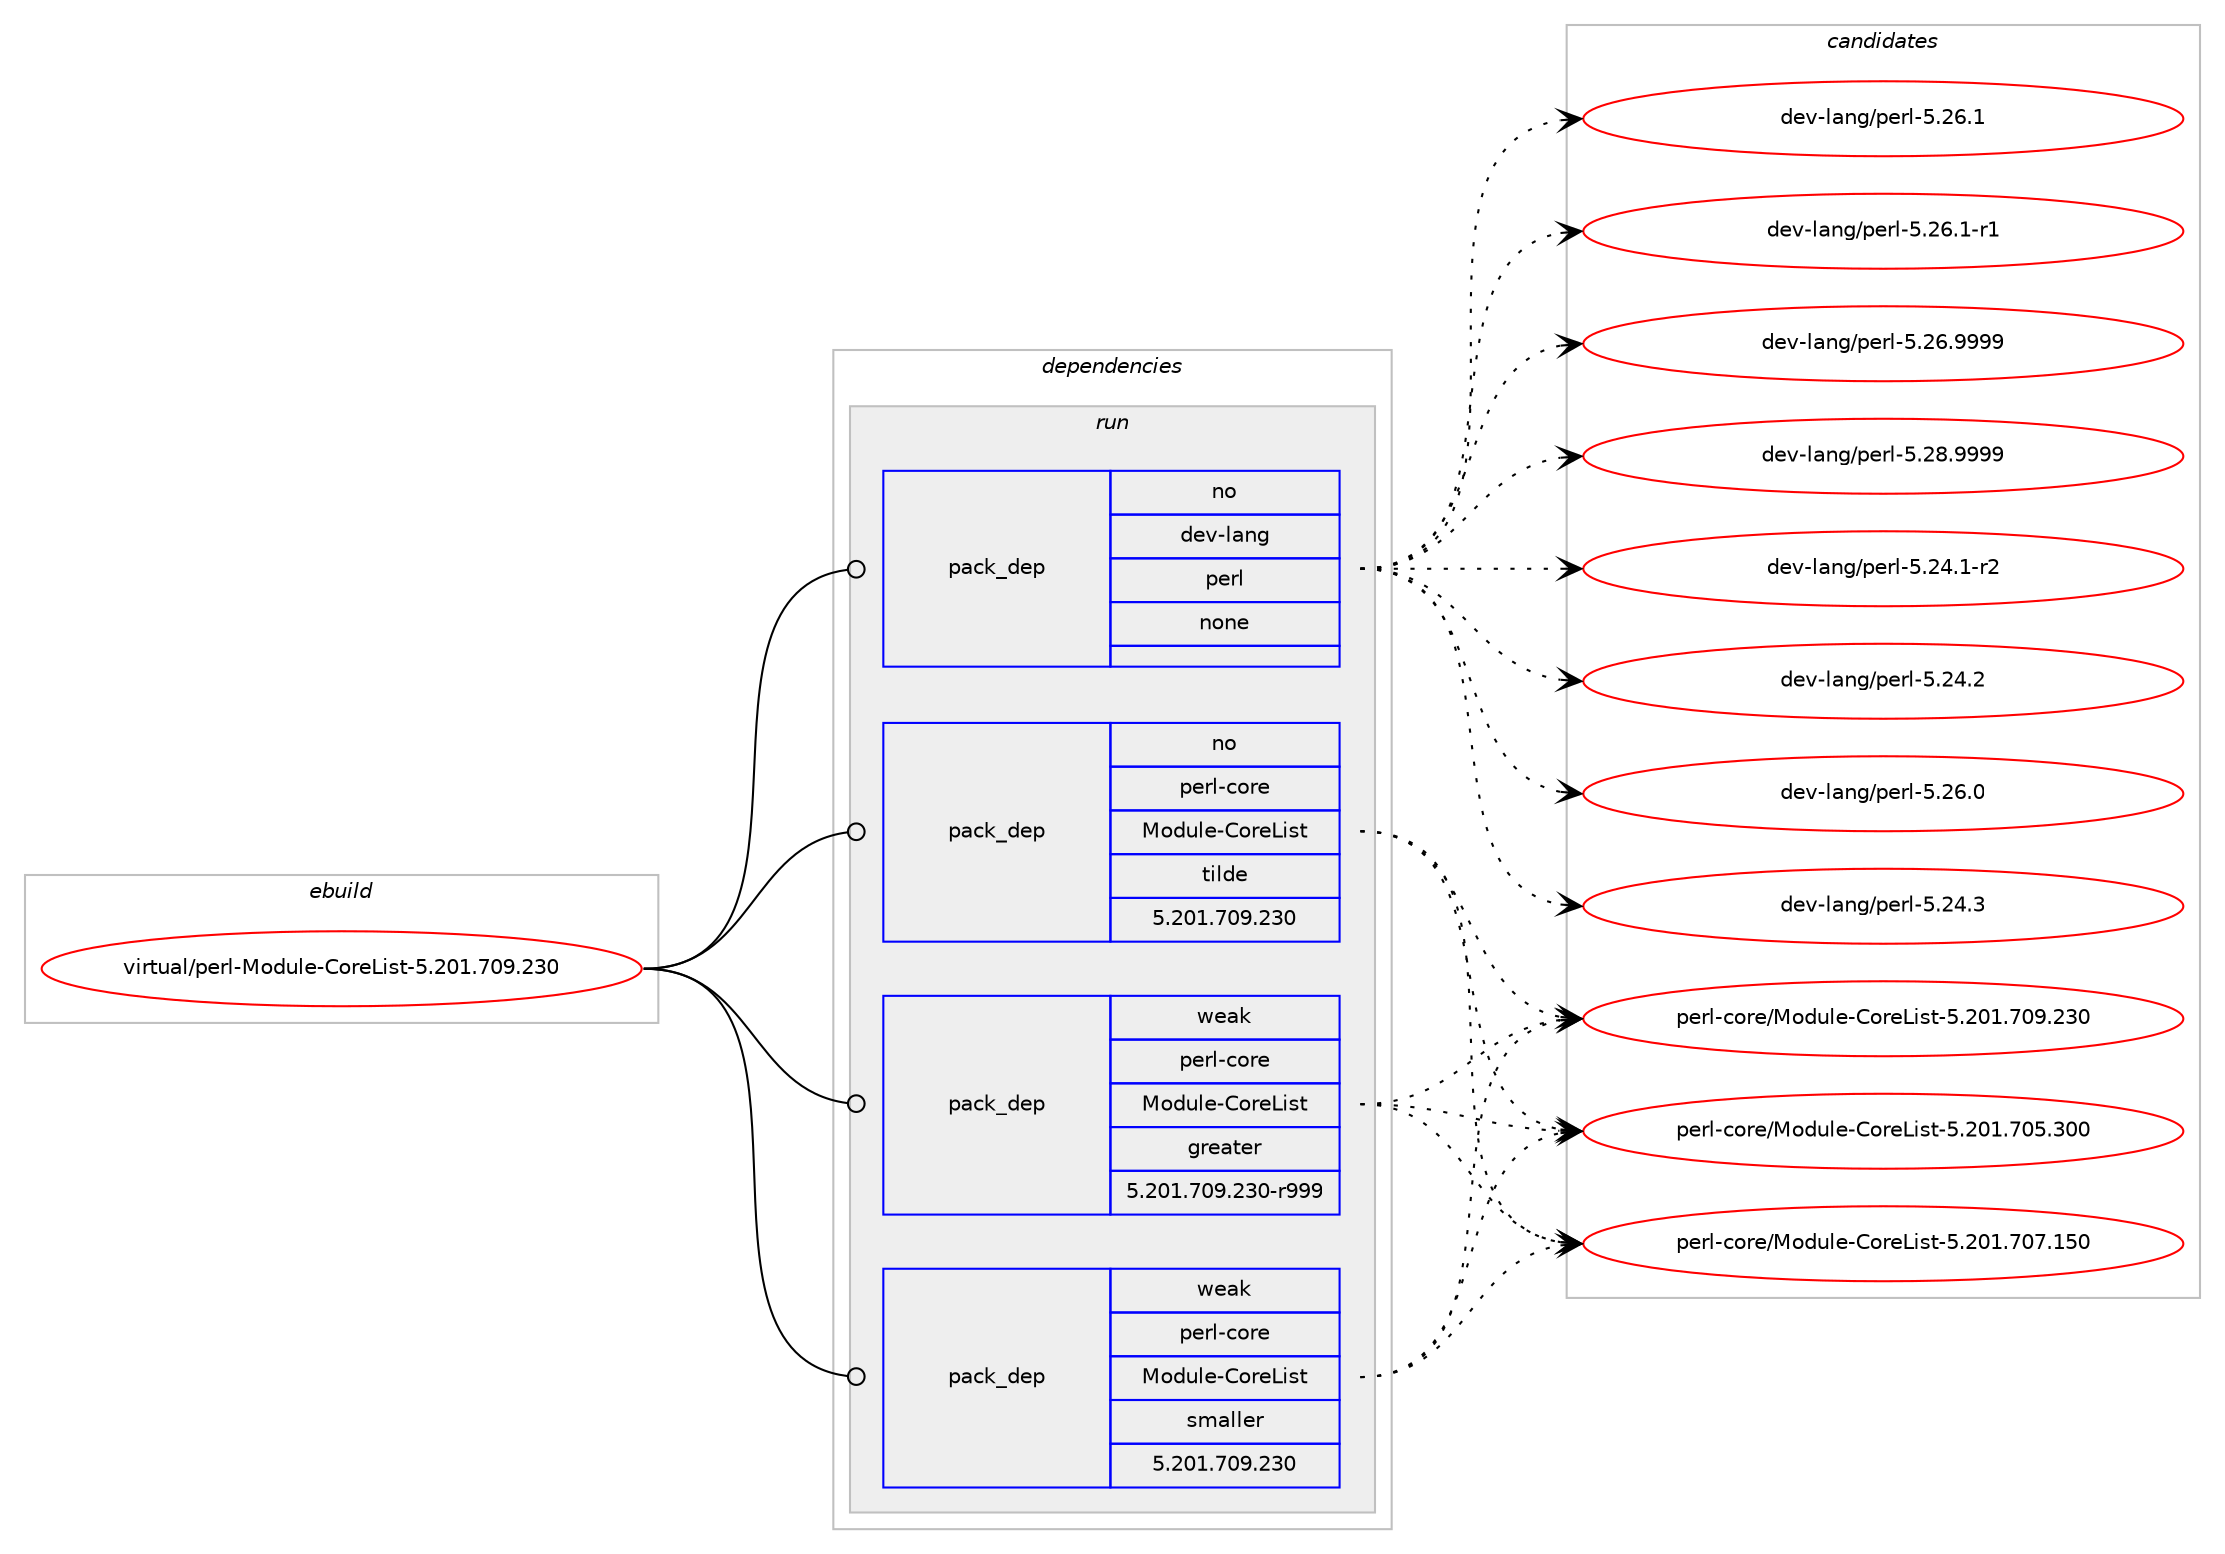 digraph prolog {

# *************
# Graph options
# *************

newrank=true;
concentrate=true;
compound=true;
graph [rankdir=LR,fontname=Helvetica,fontsize=10,ranksep=1.5];#, ranksep=2.5, nodesep=0.2];
edge  [arrowhead=vee];
node  [fontname=Helvetica,fontsize=10];

# **********
# The ebuild
# **********

subgraph cluster_leftcol {
color=gray;
rank=same;
label=<<i>ebuild</i>>;
id [label="virtual/perl-Module-CoreList-5.201.709.230", color=red, width=4, href="../virtual/perl-Module-CoreList-5.201.709.230.svg"];
}

# ****************
# The dependencies
# ****************

subgraph cluster_midcol {
color=gray;
label=<<i>dependencies</i>>;
subgraph cluster_compile {
fillcolor="#eeeeee";
style=filled;
label=<<i>compile</i>>;
}
subgraph cluster_compileandrun {
fillcolor="#eeeeee";
style=filled;
label=<<i>compile and run</i>>;
}
subgraph cluster_run {
fillcolor="#eeeeee";
style=filled;
label=<<i>run</i>>;
subgraph pack4522 {
dependency4950 [label=<<TABLE BORDER="0" CELLBORDER="1" CELLSPACING="0" CELLPADDING="4" WIDTH="220"><TR><TD ROWSPAN="6" CELLPADDING="30">pack_dep</TD></TR><TR><TD WIDTH="110">no</TD></TR><TR><TD>dev-lang</TD></TR><TR><TD>perl</TD></TR><TR><TD>none</TD></TR><TR><TD></TD></TR></TABLE>>, shape=none, color=blue];
}
id:e -> dependency4950:w [weight=20,style="solid",arrowhead="odot"];
subgraph pack4523 {
dependency4951 [label=<<TABLE BORDER="0" CELLBORDER="1" CELLSPACING="0" CELLPADDING="4" WIDTH="220"><TR><TD ROWSPAN="6" CELLPADDING="30">pack_dep</TD></TR><TR><TD WIDTH="110">no</TD></TR><TR><TD>perl-core</TD></TR><TR><TD>Module-CoreList</TD></TR><TR><TD>tilde</TD></TR><TR><TD>5.201.709.230</TD></TR></TABLE>>, shape=none, color=blue];
}
id:e -> dependency4951:w [weight=20,style="solid",arrowhead="odot"];
subgraph pack4524 {
dependency4952 [label=<<TABLE BORDER="0" CELLBORDER="1" CELLSPACING="0" CELLPADDING="4" WIDTH="220"><TR><TD ROWSPAN="6" CELLPADDING="30">pack_dep</TD></TR><TR><TD WIDTH="110">weak</TD></TR><TR><TD>perl-core</TD></TR><TR><TD>Module-CoreList</TD></TR><TR><TD>greater</TD></TR><TR><TD>5.201.709.230-r999</TD></TR></TABLE>>, shape=none, color=blue];
}
id:e -> dependency4952:w [weight=20,style="solid",arrowhead="odot"];
subgraph pack4525 {
dependency4953 [label=<<TABLE BORDER="0" CELLBORDER="1" CELLSPACING="0" CELLPADDING="4" WIDTH="220"><TR><TD ROWSPAN="6" CELLPADDING="30">pack_dep</TD></TR><TR><TD WIDTH="110">weak</TD></TR><TR><TD>perl-core</TD></TR><TR><TD>Module-CoreList</TD></TR><TR><TD>smaller</TD></TR><TR><TD>5.201.709.230</TD></TR></TABLE>>, shape=none, color=blue];
}
id:e -> dependency4953:w [weight=20,style="solid",arrowhead="odot"];
}
}

# **************
# The candidates
# **************

subgraph cluster_choices {
rank=same;
color=gray;
label=<<i>candidates</i>>;

subgraph choice4522 {
color=black;
nodesep=1;
choice100101118451089711010347112101114108455346505246494511450 [label="dev-lang/perl-5.24.1-r2", color=red, width=4,href="../dev-lang/perl-5.24.1-r2.svg"];
choice10010111845108971101034711210111410845534650524650 [label="dev-lang/perl-5.24.2", color=red, width=4,href="../dev-lang/perl-5.24.2.svg"];
choice10010111845108971101034711210111410845534650544648 [label="dev-lang/perl-5.26.0", color=red, width=4,href="../dev-lang/perl-5.26.0.svg"];
choice10010111845108971101034711210111410845534650524651 [label="dev-lang/perl-5.24.3", color=red, width=4,href="../dev-lang/perl-5.24.3.svg"];
choice10010111845108971101034711210111410845534650544649 [label="dev-lang/perl-5.26.1", color=red, width=4,href="../dev-lang/perl-5.26.1.svg"];
choice100101118451089711010347112101114108455346505446494511449 [label="dev-lang/perl-5.26.1-r1", color=red, width=4,href="../dev-lang/perl-5.26.1-r1.svg"];
choice10010111845108971101034711210111410845534650544657575757 [label="dev-lang/perl-5.26.9999", color=red, width=4,href="../dev-lang/perl-5.26.9999.svg"];
choice10010111845108971101034711210111410845534650564657575757 [label="dev-lang/perl-5.28.9999", color=red, width=4,href="../dev-lang/perl-5.28.9999.svg"];
dependency4950:e -> choice100101118451089711010347112101114108455346505246494511450:w [style=dotted,weight="100"];
dependency4950:e -> choice10010111845108971101034711210111410845534650524650:w [style=dotted,weight="100"];
dependency4950:e -> choice10010111845108971101034711210111410845534650544648:w [style=dotted,weight="100"];
dependency4950:e -> choice10010111845108971101034711210111410845534650524651:w [style=dotted,weight="100"];
dependency4950:e -> choice10010111845108971101034711210111410845534650544649:w [style=dotted,weight="100"];
dependency4950:e -> choice100101118451089711010347112101114108455346505446494511449:w [style=dotted,weight="100"];
dependency4950:e -> choice10010111845108971101034711210111410845534650544657575757:w [style=dotted,weight="100"];
dependency4950:e -> choice10010111845108971101034711210111410845534650564657575757:w [style=dotted,weight="100"];
}
subgraph choice4523 {
color=black;
nodesep=1;
choice112101114108459911111410147771111001171081014567111114101761051151164553465048494655485346514848 [label="perl-core/Module-CoreList-5.201.705.300", color=red, width=4,href="../perl-core/Module-CoreList-5.201.705.300.svg"];
choice112101114108459911111410147771111001171081014567111114101761051151164553465048494655485546495348 [label="perl-core/Module-CoreList-5.201.707.150", color=red, width=4,href="../perl-core/Module-CoreList-5.201.707.150.svg"];
choice112101114108459911111410147771111001171081014567111114101761051151164553465048494655485746505148 [label="perl-core/Module-CoreList-5.201.709.230", color=red, width=4,href="../perl-core/Module-CoreList-5.201.709.230.svg"];
dependency4951:e -> choice112101114108459911111410147771111001171081014567111114101761051151164553465048494655485346514848:w [style=dotted,weight="100"];
dependency4951:e -> choice112101114108459911111410147771111001171081014567111114101761051151164553465048494655485546495348:w [style=dotted,weight="100"];
dependency4951:e -> choice112101114108459911111410147771111001171081014567111114101761051151164553465048494655485746505148:w [style=dotted,weight="100"];
}
subgraph choice4524 {
color=black;
nodesep=1;
choice112101114108459911111410147771111001171081014567111114101761051151164553465048494655485346514848 [label="perl-core/Module-CoreList-5.201.705.300", color=red, width=4,href="../perl-core/Module-CoreList-5.201.705.300.svg"];
choice112101114108459911111410147771111001171081014567111114101761051151164553465048494655485546495348 [label="perl-core/Module-CoreList-5.201.707.150", color=red, width=4,href="../perl-core/Module-CoreList-5.201.707.150.svg"];
choice112101114108459911111410147771111001171081014567111114101761051151164553465048494655485746505148 [label="perl-core/Module-CoreList-5.201.709.230", color=red, width=4,href="../perl-core/Module-CoreList-5.201.709.230.svg"];
dependency4952:e -> choice112101114108459911111410147771111001171081014567111114101761051151164553465048494655485346514848:w [style=dotted,weight="100"];
dependency4952:e -> choice112101114108459911111410147771111001171081014567111114101761051151164553465048494655485546495348:w [style=dotted,weight="100"];
dependency4952:e -> choice112101114108459911111410147771111001171081014567111114101761051151164553465048494655485746505148:w [style=dotted,weight="100"];
}
subgraph choice4525 {
color=black;
nodesep=1;
choice112101114108459911111410147771111001171081014567111114101761051151164553465048494655485346514848 [label="perl-core/Module-CoreList-5.201.705.300", color=red, width=4,href="../perl-core/Module-CoreList-5.201.705.300.svg"];
choice112101114108459911111410147771111001171081014567111114101761051151164553465048494655485546495348 [label="perl-core/Module-CoreList-5.201.707.150", color=red, width=4,href="../perl-core/Module-CoreList-5.201.707.150.svg"];
choice112101114108459911111410147771111001171081014567111114101761051151164553465048494655485746505148 [label="perl-core/Module-CoreList-5.201.709.230", color=red, width=4,href="../perl-core/Module-CoreList-5.201.709.230.svg"];
dependency4953:e -> choice112101114108459911111410147771111001171081014567111114101761051151164553465048494655485346514848:w [style=dotted,weight="100"];
dependency4953:e -> choice112101114108459911111410147771111001171081014567111114101761051151164553465048494655485546495348:w [style=dotted,weight="100"];
dependency4953:e -> choice112101114108459911111410147771111001171081014567111114101761051151164553465048494655485746505148:w [style=dotted,weight="100"];
}
}

}
